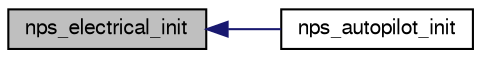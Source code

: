 digraph "nps_electrical_init"
{
  edge [fontname="FreeSans",fontsize="10",labelfontname="FreeSans",labelfontsize="10"];
  node [fontname="FreeSans",fontsize="10",shape=record];
  rankdir="LR";
  Node1 [label="nps_electrical_init",height=0.2,width=0.4,color="black", fillcolor="grey75", style="filled", fontcolor="black"];
  Node1 -> Node2 [dir="back",color="midnightblue",fontsize="10",style="solid",fontname="FreeSans"];
  Node2 [label="nps_autopilot_init",height=0.2,width=0.4,color="black", fillcolor="white", style="filled",URL="$nps__autopilot__fixedwing_8c.html#a3348493e992edd2442581c1d09446b4b"];
}
